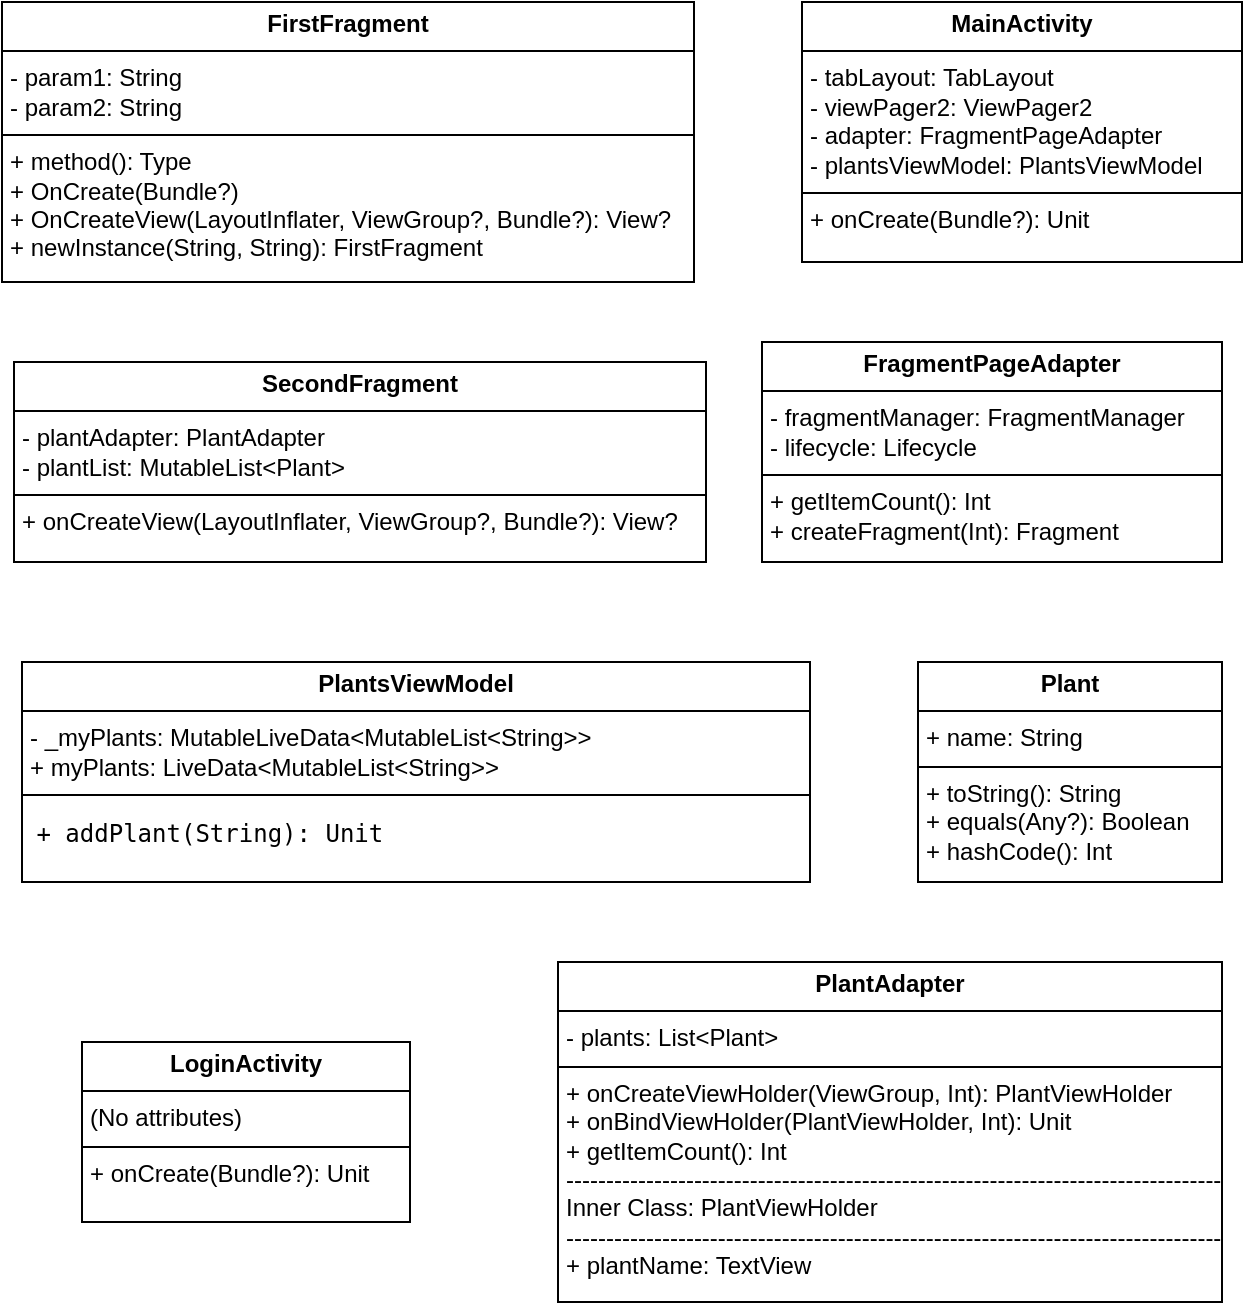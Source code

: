 <mxfile version="24.8.6">
  <diagram name="Page-1" id="crMbwNu8B60nmEJdcC8u">
    <mxGraphModel dx="1107" dy="1290" grid="1" gridSize="10" guides="1" tooltips="1" connect="1" arrows="1" fold="1" page="1" pageScale="1" pageWidth="827" pageHeight="1169" math="0" shadow="0">
      <root>
        <mxCell id="0" />
        <mxCell id="1" parent="0" />
        <mxCell id="7Gphmlj1Qb_fQ4nPEXK_-2" value="&lt;p style=&quot;margin:0px;margin-top:4px;text-align:center;&quot;&gt;&lt;b&gt;FirstFragment&lt;/b&gt;&lt;/p&gt;&lt;hr size=&quot;1&quot; style=&quot;border-style:solid;&quot;&gt;&lt;p style=&quot;margin:0px;margin-left:4px;&quot;&gt;- param1: String&lt;/p&gt;&lt;p style=&quot;margin:0px;margin-left:4px;&quot;&gt;- param2: String&lt;/p&gt;&lt;hr size=&quot;1&quot; style=&quot;border-style:solid;&quot;&gt;&lt;p style=&quot;margin:0px;margin-left:4px;&quot;&gt;+ method(): Type&lt;/p&gt;&lt;p style=&quot;margin:0px;margin-left:4px;&quot;&gt;+ OnCreate(Bundle?)&lt;/p&gt;&lt;p style=&quot;margin:0px;margin-left:4px;&quot;&gt;+ OnCreateView(LayoutInflater, ViewGroup?, Bundle?): View?&amp;nbsp;&amp;nbsp;&lt;/p&gt;&lt;p style=&quot;margin:0px;margin-left:4px;&quot;&gt;+ newInstance(String, String): FirstFragment&lt;/p&gt;" style="verticalAlign=top;align=left;overflow=fill;html=1;whiteSpace=wrap;" vertex="1" parent="1">
          <mxGeometry x="190" y="160" width="346" height="140" as="geometry" />
        </mxCell>
        <mxCell id="7Gphmlj1Qb_fQ4nPEXK_-3" value="&lt;p style=&quot;margin:0px;margin-top:4px;text-align:center;&quot;&gt;&lt;b&gt;SecondFragment&lt;/b&gt;&lt;/p&gt;&lt;hr size=&quot;1&quot; style=&quot;border-style:solid;&quot;&gt;&lt;p style=&quot;margin:0px;margin-left:4px;&quot;&gt;&lt;span class=&quot;hljs-bullet&quot;&gt;-&lt;/span&gt; plantAdapter: PlantAdapter&amp;nbsp;&lt;/p&gt;&lt;p style=&quot;margin:0px;margin-left:4px;&quot;&gt;&lt;span class=&quot;hljs-section&quot;&gt;- plantList: MutableList&lt;span class=&quot;xml&quot;&gt;&lt;span class=&quot;hljs-tag&quot;&gt;&amp;lt;&lt;span class=&quot;hljs-name&quot;&gt;Plant&lt;/span&gt;&amp;gt;&lt;/span&gt;&lt;/span&gt;&lt;/span&gt;&lt;/p&gt;&lt;hr size=&quot;1&quot; style=&quot;border-style:solid;&quot;&gt;&lt;p style=&quot;margin:0px;margin-left:4px;&quot;&gt;&lt;span class=&quot;hljs-bullet&quot;&gt;+&lt;/span&gt; onCreateView(LayoutInflater, ViewGroup?, Bundle?): View?&lt;/p&gt;" style="verticalAlign=top;align=left;overflow=fill;html=1;whiteSpace=wrap;" vertex="1" parent="1">
          <mxGeometry x="196" y="340" width="346" height="100" as="geometry" />
        </mxCell>
        <mxCell id="7Gphmlj1Qb_fQ4nPEXK_-4" value="&lt;p style=&quot;margin:0px;margin-top:4px;text-align:center;&quot;&gt;&lt;b&gt;FragmentPageAdapter&lt;/b&gt;&lt;/p&gt;&lt;hr size=&quot;1&quot; style=&quot;border-style:solid;&quot;&gt;&lt;p style=&quot;margin:0px;margin-left:4px;&quot;&gt;- fragmentManager: FragmentManager&lt;/p&gt;&lt;p style=&quot;margin:0px;margin-left:4px;&quot;&gt;- lifecycle: Lifecycle&lt;/p&gt;&lt;hr size=&quot;1&quot; style=&quot;border-style:solid;&quot;&gt;&lt;p style=&quot;margin:0px;margin-left:4px;&quot;&gt;&lt;span class=&quot;hljs-bullet&quot;&gt;+&lt;/span&gt; getItemCount(): Int&amp;nbsp;&lt;/p&gt;&lt;p style=&quot;margin:0px;margin-left:4px;&quot;&gt;&lt;span class=&quot;hljs-bullet&quot;&gt;+&lt;/span&gt; createFragment(Int): Fragment&lt;/p&gt;" style="verticalAlign=top;align=left;overflow=fill;html=1;whiteSpace=wrap;" vertex="1" parent="1">
          <mxGeometry x="570" y="330" width="230" height="110" as="geometry" />
        </mxCell>
        <mxCell id="7Gphmlj1Qb_fQ4nPEXK_-6" value="&lt;p style=&quot;margin:0px;margin-top:4px;text-align:center;&quot;&gt;&lt;b&gt;MainActivity&lt;/b&gt;&lt;/p&gt;&lt;hr size=&quot;1&quot; style=&quot;border-style:solid;&quot;&gt;&lt;p style=&quot;margin:0px;margin-left:4px;&quot;&gt;- tabLayout: TabLayout&lt;/p&gt;&lt;p style=&quot;margin:0px;margin-left:4px;&quot;&gt;&lt;span class=&quot;hljs-bullet&quot;&gt;-&lt;/span&gt; viewPager2: ViewPager2&amp;nbsp;&lt;/p&gt;&lt;p style=&quot;margin:0px;margin-left:4px;&quot;&gt;&lt;span class=&quot;hljs-bullet&quot;&gt;-&lt;/span&gt; adapter: FragmentPageAdapter&amp;nbsp;&lt;/p&gt;&lt;p style=&quot;margin:0px;margin-left:4px;&quot;&gt;&lt;span class=&quot;hljs-section&quot;&gt;- plantsViewModel: PlantsViewModel&lt;/span&gt;&lt;/p&gt;&lt;hr size=&quot;1&quot; style=&quot;border-style:solid;&quot;&gt;&lt;p style=&quot;margin:0px;margin-left:4px;&quot;&gt;&lt;span class=&quot;hljs-bullet&quot;&gt;+&lt;/span&gt;&amp;nbsp;onCreate(Bundle?): Unit&lt;/p&gt;" style="verticalAlign=top;align=left;overflow=fill;html=1;whiteSpace=wrap;" vertex="1" parent="1">
          <mxGeometry x="590" y="160" width="220" height="130" as="geometry" />
        </mxCell>
        <mxCell id="7Gphmlj1Qb_fQ4nPEXK_-7" value="&lt;p style=&quot;margin:0px;margin-top:4px;text-align:center;&quot;&gt;&lt;b&gt;LoginActivity&lt;/b&gt;&lt;/p&gt;&lt;hr size=&quot;1&quot; style=&quot;border-style:solid;&quot;&gt;&lt;p style=&quot;margin:0px;margin-left:4px;&quot;&gt;(No attributes)&lt;/p&gt;&lt;hr size=&quot;1&quot; style=&quot;border-style:solid;&quot;&gt;&lt;p style=&quot;margin:0px;margin-left:4px;&quot;&gt;&lt;span class=&quot;hljs-bullet&quot;&gt;+&lt;/span&gt; onCreate(Bundle?): Unit&lt;/p&gt;" style="verticalAlign=top;align=left;overflow=fill;html=1;whiteSpace=wrap;" vertex="1" parent="1">
          <mxGeometry x="230" y="680" width="164" height="90" as="geometry" />
        </mxCell>
        <mxCell id="7Gphmlj1Qb_fQ4nPEXK_-8" value="&lt;p style=&quot;margin:0px;margin-top:4px;text-align:center;&quot;&gt;&lt;b&gt;Plant&lt;/b&gt;&lt;/p&gt;&lt;hr size=&quot;1&quot; style=&quot;border-style:solid;&quot;&gt;&lt;p style=&quot;margin:0px;margin-left:4px;&quot;&gt;+ name: String&lt;/p&gt;&lt;hr size=&quot;1&quot; style=&quot;border-style:solid;&quot;&gt;&lt;p style=&quot;margin:0px;margin-left:4px;&quot;&gt;&lt;span class=&quot;hljs-bullet&quot;&gt;+&lt;/span&gt; toString(): String&amp;nbsp;&lt;/p&gt;&lt;p style=&quot;margin:0px;margin-left:4px;&quot;&gt;&lt;span class=&quot;hljs-bullet&quot;&gt;+&lt;/span&gt; equals(Any?): Boolean&amp;nbsp;&lt;/p&gt;&lt;p style=&quot;margin:0px;margin-left:4px;&quot;&gt;&lt;span class=&quot;hljs-bullet&quot;&gt;+&lt;/span&gt; hashCode(): Int&lt;/p&gt;" style="verticalAlign=top;align=left;overflow=fill;html=1;whiteSpace=wrap;" vertex="1" parent="1">
          <mxGeometry x="648" y="490" width="152" height="110" as="geometry" />
        </mxCell>
        <mxCell id="7Gphmlj1Qb_fQ4nPEXK_-9" value="&lt;p style=&quot;margin:0px;margin-top:4px;text-align:center;&quot;&gt;&lt;b&gt;PlantAdapter&lt;/b&gt;&lt;/p&gt;&lt;hr size=&quot;1&quot; style=&quot;border-style:solid;&quot;&gt;&lt;p style=&quot;margin:0px;margin-left:4px;&quot;&gt;- plants:&amp;nbsp;&lt;span style=&quot;background-color: initial;&quot;&gt;List&lt;/span&gt;&lt;span style=&quot;background-color: initial;&quot; class=&quot;xml&quot;&gt;&amp;lt;&lt;span class=&quot;hljs-name&quot;&gt;Plant&lt;/span&gt;&amp;gt;&lt;/span&gt;&lt;/p&gt;&lt;hr size=&quot;1&quot; style=&quot;border-style:solid;&quot;&gt;&lt;p style=&quot;margin:0px;margin-left:4px;&quot;&gt;&lt;span class=&quot;hljs-bullet&quot;&gt;+&lt;/span&gt; onCreateViewHolder(ViewGroup, Int): PlantViewHolder&lt;br&gt;&lt;span class=&quot;hljs-bullet&quot;&gt;+&lt;/span&gt; onBindViewHolder(PlantViewHolder, Int): Unit&lt;br&gt;&lt;span class=&quot;hljs-section&quot;&gt;+ getItemCount(): Int&lt;/span&gt;&lt;/p&gt;&lt;p style=&quot;margin:0px;margin-left:4px;&quot;&gt;&lt;span class=&quot;hljs-section&quot;&gt;----------------------------------------------------------------------------------&lt;/span&gt;&lt;/p&gt;&lt;p style=&quot;margin:0px;margin-left:4px;&quot;&gt;&lt;span class=&quot;hljs-section&quot;&gt;Inner Class: PlantViewHolder&lt;/span&gt;&lt;/p&gt;&lt;p style=&quot;margin:0px;margin-left:4px;&quot;&gt;&lt;span class=&quot;hljs-section&quot;&gt;----------------------------------------------------------------------------------&lt;/span&gt;&lt;/p&gt;&lt;p style=&quot;margin:0px;margin-left:4px;&quot;&gt;&lt;span class=&quot;hljs-section&quot;&gt;&lt;span class=&quot;hljs-bullet&quot;&gt;+&lt;/span&gt; plantName: TextView&lt;/span&gt;&lt;/p&gt;" style="verticalAlign=top;align=left;overflow=fill;html=1;whiteSpace=wrap;" vertex="1" parent="1">
          <mxGeometry x="468" y="640" width="332" height="170" as="geometry" />
        </mxCell>
        <mxCell id="7Gphmlj1Qb_fQ4nPEXK_-10" value="&lt;p style=&quot;margin:0px;margin-top:4px;text-align:center;&quot;&gt;&lt;b&gt;PlantsViewModel&lt;/b&gt;&lt;/p&gt;&lt;hr size=&quot;1&quot; style=&quot;border-style:solid;&quot;&gt;&lt;p style=&quot;margin:0px;margin-left:4px;&quot;&gt;&lt;span class=&quot;hljs-deletion&quot;&gt;- _myPlants: MutableLiveData&amp;lt;MutableList&amp;lt;String&amp;gt;&amp;gt;&lt;/span&gt;&lt;br&gt;&lt;span class=&quot;hljs-addition&quot;&gt;+ myPlants: LiveData&amp;lt;MutableList&amp;lt;String&amp;gt;&amp;gt;&lt;/span&gt;&lt;/p&gt;&lt;hr size=&quot;1&quot; style=&quot;border-style:solid;&quot;&gt;&lt;pre class=&quot;!overflow-visible&quot;&gt;&lt;div class=&quot;contain-inline-size rounded-md border-[0.5px] border-token-border-medium relative bg-token-sidebar-surface-primary dark:bg-gray-950&quot;&gt;&lt;div dir=&quot;ltr&quot; class=&quot;overflow-y-auto p-4&quot;&gt;&lt;code class=&quot;!whitespace-pre hljs language-diff&quot;&gt;&lt;span class=&quot;hljs-addition&quot;&gt; + addPlant(String): Unit&lt;/span&gt;&lt;br&gt;&lt;/code&gt;&lt;/div&gt;&lt;/div&gt;&lt;/pre&gt;" style="verticalAlign=top;align=left;overflow=fill;html=1;whiteSpace=wrap;" vertex="1" parent="1">
          <mxGeometry x="200" y="490" width="394" height="110" as="geometry" />
        </mxCell>
      </root>
    </mxGraphModel>
  </diagram>
</mxfile>

